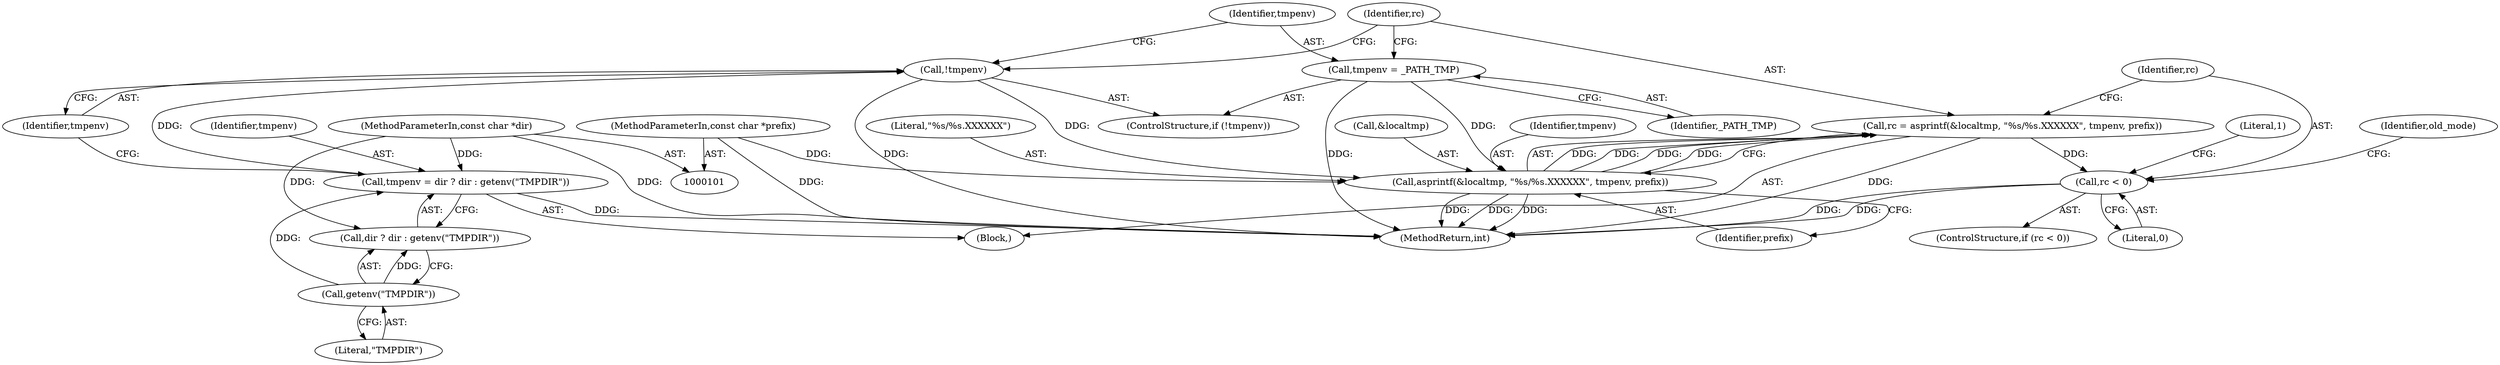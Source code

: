digraph "0_util-linux_bde91c85bdc77975155058276f99d2e0f5eab5a9_0@API" {
"1000124" [label="(Call,rc = asprintf(&localtmp, \"%s/%s.XXXXXX\", tmpenv, prefix))"];
"1000126" [label="(Call,asprintf(&localtmp, \"%s/%s.XXXXXX\", tmpenv, prefix))"];
"1000119" [label="(Call,!tmpenv)"];
"1000111" [label="(Call,tmpenv = dir ? dir : getenv(\"TMPDIR\"))"];
"1000103" [label="(MethodParameterIn,const char *dir)"];
"1000116" [label="(Call,getenv(\"TMPDIR\"))"];
"1000121" [label="(Call,tmpenv = _PATH_TMP)"];
"1000104" [label="(MethodParameterIn,const char *prefix)"];
"1000133" [label="(Call,rc < 0)"];
"1000120" [label="(Identifier,tmpenv)"];
"1000124" [label="(Call,rc = asprintf(&localtmp, \"%s/%s.XXXXXX\", tmpenv, prefix))"];
"1000121" [label="(Call,tmpenv = _PATH_TMP)"];
"1000126" [label="(Call,asprintf(&localtmp, \"%s/%s.XXXXXX\", tmpenv, prefix))"];
"1000129" [label="(Literal,\"%s/%s.XXXXXX\")"];
"1000122" [label="(Identifier,tmpenv)"];
"1000127" [label="(Call,&localtmp)"];
"1000118" [label="(ControlStructure,if (!tmpenv))"];
"1000119" [label="(Call,!tmpenv)"];
"1000112" [label="(Identifier,tmpenv)"];
"1000105" [label="(Block,)"];
"1000125" [label="(Identifier,rc)"];
"1000131" [label="(Identifier,prefix)"];
"1000132" [label="(ControlStructure,if (rc < 0))"];
"1000104" [label="(MethodParameterIn,const char *prefix)"];
"1000173" [label="(MethodReturn,int)"];
"1000133" [label="(Call,rc < 0)"];
"1000116" [label="(Call,getenv(\"TMPDIR\"))"];
"1000123" [label="(Identifier,_PATH_TMP)"];
"1000138" [label="(Literal,1)"];
"1000111" [label="(Call,tmpenv = dir ? dir : getenv(\"TMPDIR\"))"];
"1000134" [label="(Identifier,rc)"];
"1000113" [label="(Call,dir ? dir : getenv(\"TMPDIR\"))"];
"1000140" [label="(Identifier,old_mode)"];
"1000103" [label="(MethodParameterIn,const char *dir)"];
"1000135" [label="(Literal,0)"];
"1000117" [label="(Literal,\"TMPDIR\")"];
"1000130" [label="(Identifier,tmpenv)"];
"1000124" -> "1000105"  [label="AST: "];
"1000124" -> "1000126"  [label="CFG: "];
"1000125" -> "1000124"  [label="AST: "];
"1000126" -> "1000124"  [label="AST: "];
"1000134" -> "1000124"  [label="CFG: "];
"1000124" -> "1000173"  [label="DDG: "];
"1000126" -> "1000124"  [label="DDG: "];
"1000126" -> "1000124"  [label="DDG: "];
"1000126" -> "1000124"  [label="DDG: "];
"1000126" -> "1000124"  [label="DDG: "];
"1000124" -> "1000133"  [label="DDG: "];
"1000126" -> "1000131"  [label="CFG: "];
"1000127" -> "1000126"  [label="AST: "];
"1000129" -> "1000126"  [label="AST: "];
"1000130" -> "1000126"  [label="AST: "];
"1000131" -> "1000126"  [label="AST: "];
"1000126" -> "1000173"  [label="DDG: "];
"1000126" -> "1000173"  [label="DDG: "];
"1000126" -> "1000173"  [label="DDG: "];
"1000119" -> "1000126"  [label="DDG: "];
"1000121" -> "1000126"  [label="DDG: "];
"1000104" -> "1000126"  [label="DDG: "];
"1000119" -> "1000118"  [label="AST: "];
"1000119" -> "1000120"  [label="CFG: "];
"1000120" -> "1000119"  [label="AST: "];
"1000122" -> "1000119"  [label="CFG: "];
"1000125" -> "1000119"  [label="CFG: "];
"1000119" -> "1000173"  [label="DDG: "];
"1000111" -> "1000119"  [label="DDG: "];
"1000111" -> "1000105"  [label="AST: "];
"1000111" -> "1000113"  [label="CFG: "];
"1000112" -> "1000111"  [label="AST: "];
"1000113" -> "1000111"  [label="AST: "];
"1000120" -> "1000111"  [label="CFG: "];
"1000111" -> "1000173"  [label="DDG: "];
"1000103" -> "1000111"  [label="DDG: "];
"1000116" -> "1000111"  [label="DDG: "];
"1000103" -> "1000101"  [label="AST: "];
"1000103" -> "1000173"  [label="DDG: "];
"1000103" -> "1000113"  [label="DDG: "];
"1000116" -> "1000113"  [label="AST: "];
"1000116" -> "1000117"  [label="CFG: "];
"1000117" -> "1000116"  [label="AST: "];
"1000113" -> "1000116"  [label="CFG: "];
"1000116" -> "1000113"  [label="DDG: "];
"1000121" -> "1000118"  [label="AST: "];
"1000121" -> "1000123"  [label="CFG: "];
"1000122" -> "1000121"  [label="AST: "];
"1000123" -> "1000121"  [label="AST: "];
"1000125" -> "1000121"  [label="CFG: "];
"1000121" -> "1000173"  [label="DDG: "];
"1000104" -> "1000101"  [label="AST: "];
"1000104" -> "1000173"  [label="DDG: "];
"1000133" -> "1000132"  [label="AST: "];
"1000133" -> "1000135"  [label="CFG: "];
"1000134" -> "1000133"  [label="AST: "];
"1000135" -> "1000133"  [label="AST: "];
"1000138" -> "1000133"  [label="CFG: "];
"1000140" -> "1000133"  [label="CFG: "];
"1000133" -> "1000173"  [label="DDG: "];
"1000133" -> "1000173"  [label="DDG: "];
}
